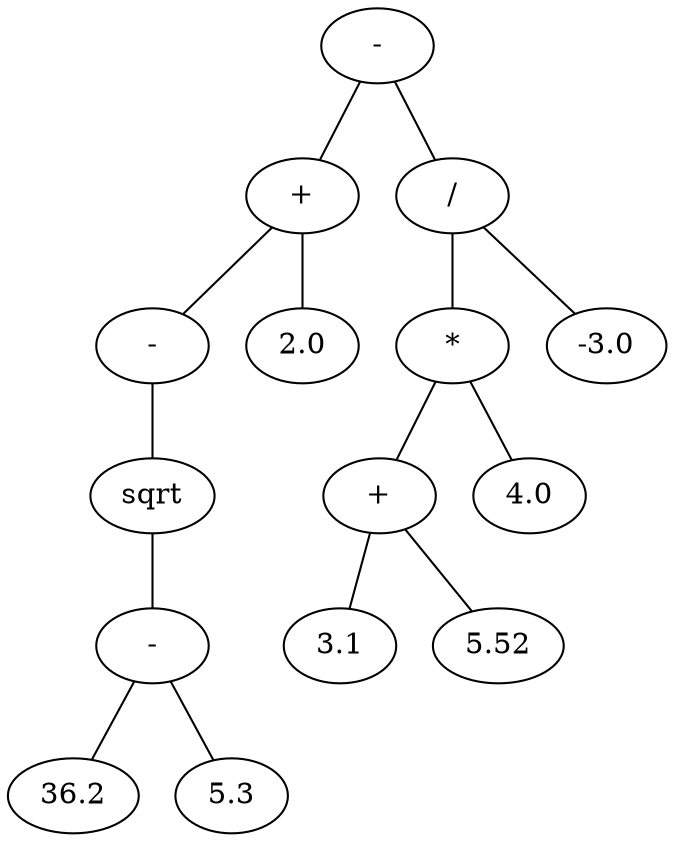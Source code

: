 graph tree {
    "14" [label="-"];
    "6" [label="+"];
    "4" [label="-"];
    "3" [label="sqrt"];
    "2" [label="-"];
    "0" [label="36.2"];
    "1" [label="5.3"];
    "5" [label="2.0"];
    "13" [label="/"];
    "11" [label="*"];
    "9" [label="+"];
    "7" [label="3.1"];
    "8" [label="5.52"];
    "10" [label="4.0"];
    "12" [label="-3.0"];
    "14" -- "6";
    "14" -- "13";
    "6" -- "4";
    "6" -- "5";
    "4" -- "3";
    "3" -- "2";
    "2" -- "0";
    "2" -- "1";
    "13" -- "11";
    "13" -- "12";
    "11" -- "9";
    "11" -- "10";
    "9" -- "7";
    "9" -- "8";
}
